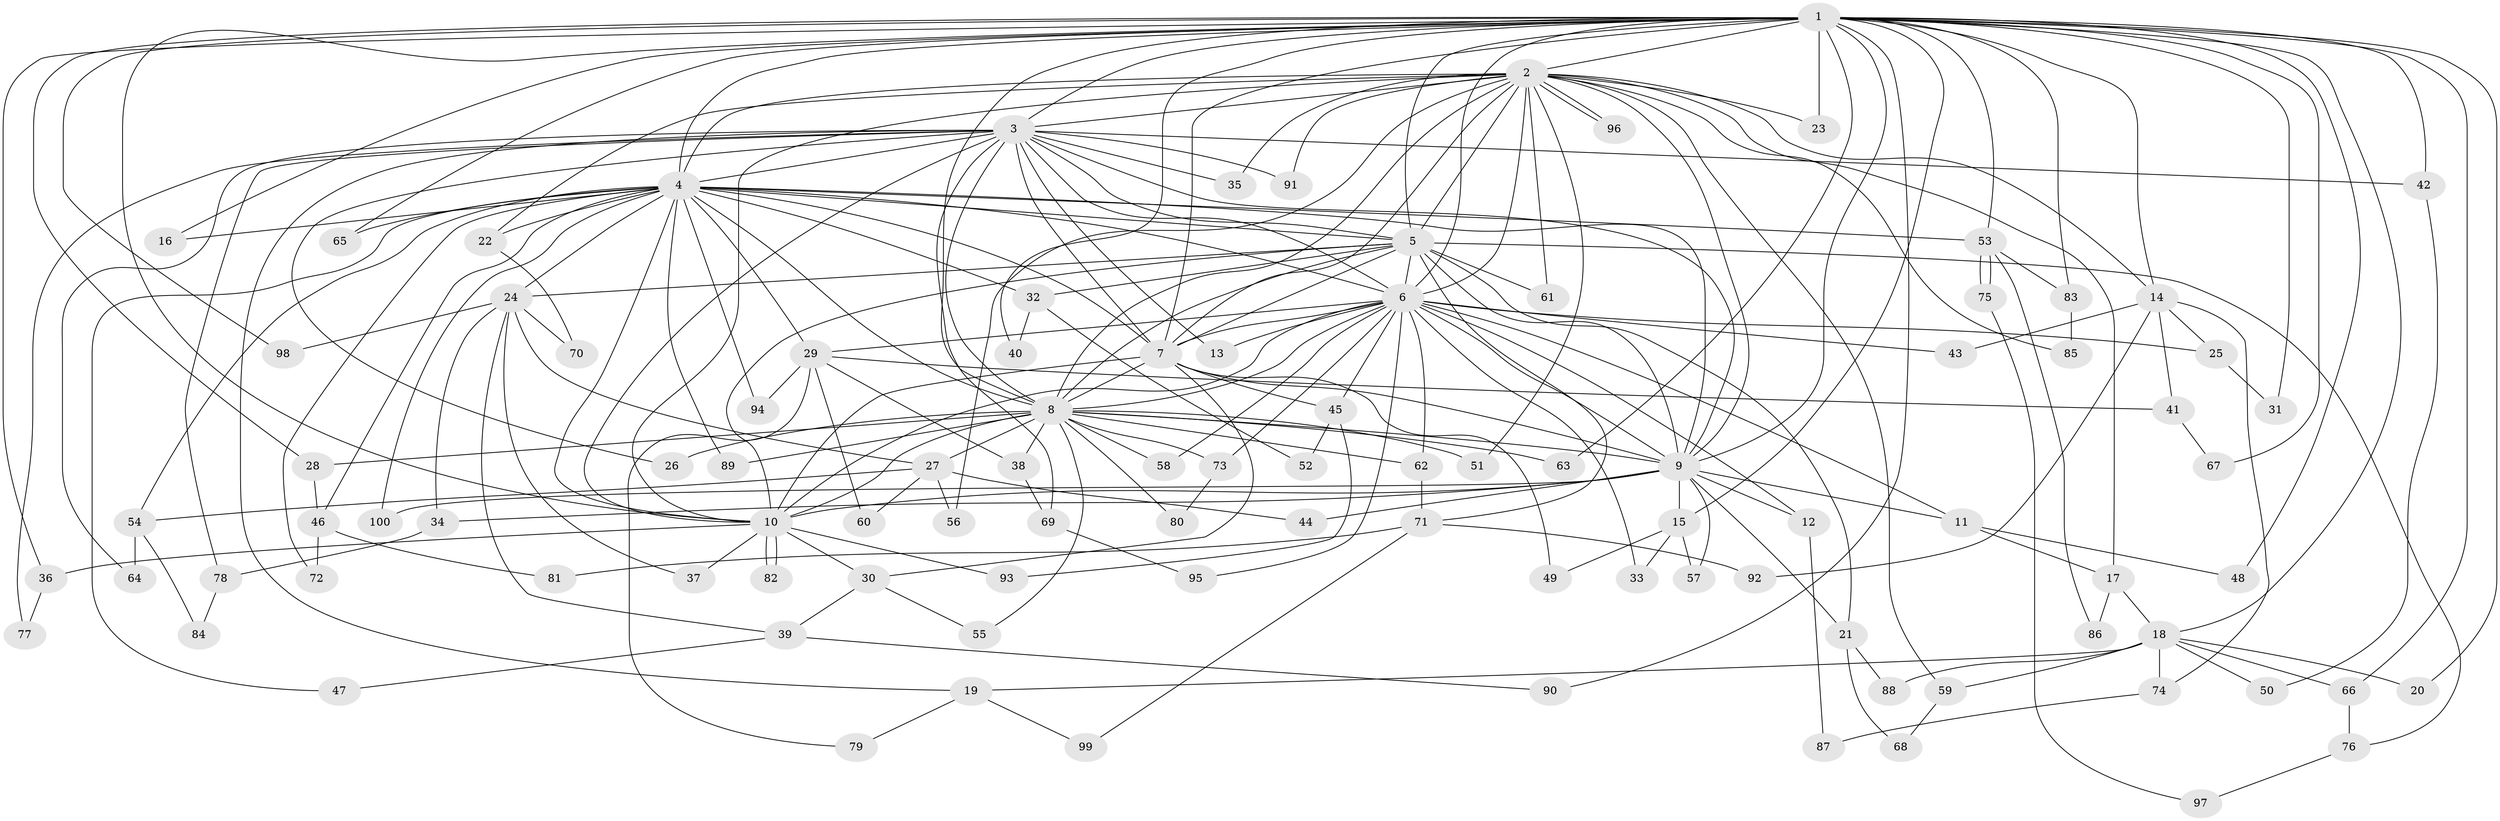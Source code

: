 // Generated by graph-tools (version 1.1) at 2025/38/02/21/25 10:38:52]
// undirected, 100 vertices, 225 edges
graph export_dot {
graph [start="1"]
  node [color=gray90,style=filled];
  1;
  2;
  3;
  4;
  5;
  6;
  7;
  8;
  9;
  10;
  11;
  12;
  13;
  14;
  15;
  16;
  17;
  18;
  19;
  20;
  21;
  22;
  23;
  24;
  25;
  26;
  27;
  28;
  29;
  30;
  31;
  32;
  33;
  34;
  35;
  36;
  37;
  38;
  39;
  40;
  41;
  42;
  43;
  44;
  45;
  46;
  47;
  48;
  49;
  50;
  51;
  52;
  53;
  54;
  55;
  56;
  57;
  58;
  59;
  60;
  61;
  62;
  63;
  64;
  65;
  66;
  67;
  68;
  69;
  70;
  71;
  72;
  73;
  74;
  75;
  76;
  77;
  78;
  79;
  80;
  81;
  82;
  83;
  84;
  85;
  86;
  87;
  88;
  89;
  90;
  91;
  92;
  93;
  94;
  95;
  96;
  97;
  98;
  99;
  100;
  1 -- 2;
  1 -- 3;
  1 -- 4;
  1 -- 5;
  1 -- 6;
  1 -- 7;
  1 -- 8;
  1 -- 9;
  1 -- 10;
  1 -- 14;
  1 -- 15;
  1 -- 16;
  1 -- 18;
  1 -- 20;
  1 -- 23;
  1 -- 28;
  1 -- 31;
  1 -- 36;
  1 -- 40;
  1 -- 42;
  1 -- 48;
  1 -- 53;
  1 -- 63;
  1 -- 65;
  1 -- 66;
  1 -- 67;
  1 -- 83;
  1 -- 90;
  1 -- 98;
  2 -- 3;
  2 -- 4;
  2 -- 5;
  2 -- 6;
  2 -- 7;
  2 -- 8;
  2 -- 9;
  2 -- 10;
  2 -- 14;
  2 -- 17;
  2 -- 22;
  2 -- 23;
  2 -- 35;
  2 -- 51;
  2 -- 56;
  2 -- 59;
  2 -- 61;
  2 -- 85;
  2 -- 91;
  2 -- 96;
  2 -- 96;
  3 -- 4;
  3 -- 5;
  3 -- 6;
  3 -- 7;
  3 -- 8;
  3 -- 9;
  3 -- 10;
  3 -- 13;
  3 -- 19;
  3 -- 26;
  3 -- 35;
  3 -- 42;
  3 -- 64;
  3 -- 69;
  3 -- 77;
  3 -- 78;
  3 -- 91;
  4 -- 5;
  4 -- 6;
  4 -- 7;
  4 -- 8;
  4 -- 9;
  4 -- 10;
  4 -- 16;
  4 -- 22;
  4 -- 24;
  4 -- 29;
  4 -- 32;
  4 -- 46;
  4 -- 47;
  4 -- 53;
  4 -- 54;
  4 -- 65;
  4 -- 72;
  4 -- 89;
  4 -- 94;
  4 -- 100;
  5 -- 6;
  5 -- 7;
  5 -- 8;
  5 -- 9;
  5 -- 10;
  5 -- 21;
  5 -- 24;
  5 -- 32;
  5 -- 61;
  5 -- 71;
  5 -- 76;
  6 -- 7;
  6 -- 8;
  6 -- 9;
  6 -- 10;
  6 -- 11;
  6 -- 12;
  6 -- 13;
  6 -- 25;
  6 -- 29;
  6 -- 33;
  6 -- 43;
  6 -- 45;
  6 -- 58;
  6 -- 62;
  6 -- 73;
  6 -- 95;
  7 -- 8;
  7 -- 9;
  7 -- 10;
  7 -- 30;
  7 -- 45;
  7 -- 49;
  8 -- 9;
  8 -- 10;
  8 -- 26;
  8 -- 27;
  8 -- 28;
  8 -- 38;
  8 -- 51;
  8 -- 55;
  8 -- 58;
  8 -- 62;
  8 -- 63;
  8 -- 73;
  8 -- 80;
  8 -- 89;
  9 -- 10;
  9 -- 11;
  9 -- 12;
  9 -- 15;
  9 -- 21;
  9 -- 34;
  9 -- 44;
  9 -- 57;
  9 -- 100;
  10 -- 30;
  10 -- 36;
  10 -- 37;
  10 -- 82;
  10 -- 82;
  10 -- 93;
  11 -- 17;
  11 -- 48;
  12 -- 87;
  14 -- 25;
  14 -- 41;
  14 -- 43;
  14 -- 74;
  14 -- 92;
  15 -- 33;
  15 -- 49;
  15 -- 57;
  17 -- 18;
  17 -- 86;
  18 -- 19;
  18 -- 20;
  18 -- 50;
  18 -- 59;
  18 -- 66;
  18 -- 74;
  18 -- 88;
  19 -- 79;
  19 -- 99;
  21 -- 68;
  21 -- 88;
  22 -- 70;
  24 -- 27;
  24 -- 34;
  24 -- 37;
  24 -- 39;
  24 -- 70;
  24 -- 98;
  25 -- 31;
  27 -- 44;
  27 -- 54;
  27 -- 56;
  27 -- 60;
  28 -- 46;
  29 -- 38;
  29 -- 41;
  29 -- 60;
  29 -- 79;
  29 -- 94;
  30 -- 39;
  30 -- 55;
  32 -- 40;
  32 -- 52;
  34 -- 78;
  36 -- 77;
  38 -- 69;
  39 -- 47;
  39 -- 90;
  41 -- 67;
  42 -- 50;
  45 -- 52;
  45 -- 93;
  46 -- 72;
  46 -- 81;
  53 -- 75;
  53 -- 75;
  53 -- 83;
  53 -- 86;
  54 -- 64;
  54 -- 84;
  59 -- 68;
  62 -- 71;
  66 -- 76;
  69 -- 95;
  71 -- 81;
  71 -- 92;
  71 -- 99;
  73 -- 80;
  74 -- 87;
  75 -- 97;
  76 -- 97;
  78 -- 84;
  83 -- 85;
}
